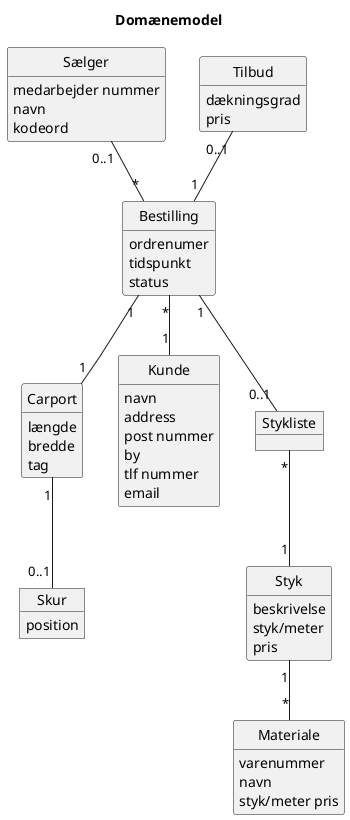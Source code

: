 @startuml
Title Domænemodel

hide circle
hide methods

class Sælger {
    medarbejder nummer
    navn
    kodeord
}

class Carport {
    længde
    bredde
    tag
}

object Skur {
    position
}

class Kunde {
    navn
    address
    post nummer
    by
    tlf nummer
    email
}

class Bestilling {
    ordrenumer
    tidspunkt
    status
}

object Stykliste

class Materiale {
    varenummer
    navn
    styk/meter pris
}

class Styk {
    beskrivelse
    styk/meter
    pris
}

class Tilbud {
    dækningsgrad
    pris
}

Bestilling "1" -- "1" Carport
Carport "1" -- "0..1" Skur
Bestilling "*" -- "1" Kunde
Bestilling "1" -- "0..1" Stykliste
Sælger "0..1" -- "*" Bestilling
Stykliste "*" -- "1" Styk
Styk "1" -- "*" Materiale
Tilbud "0..1" -- "1" Bestilling





@enduml
